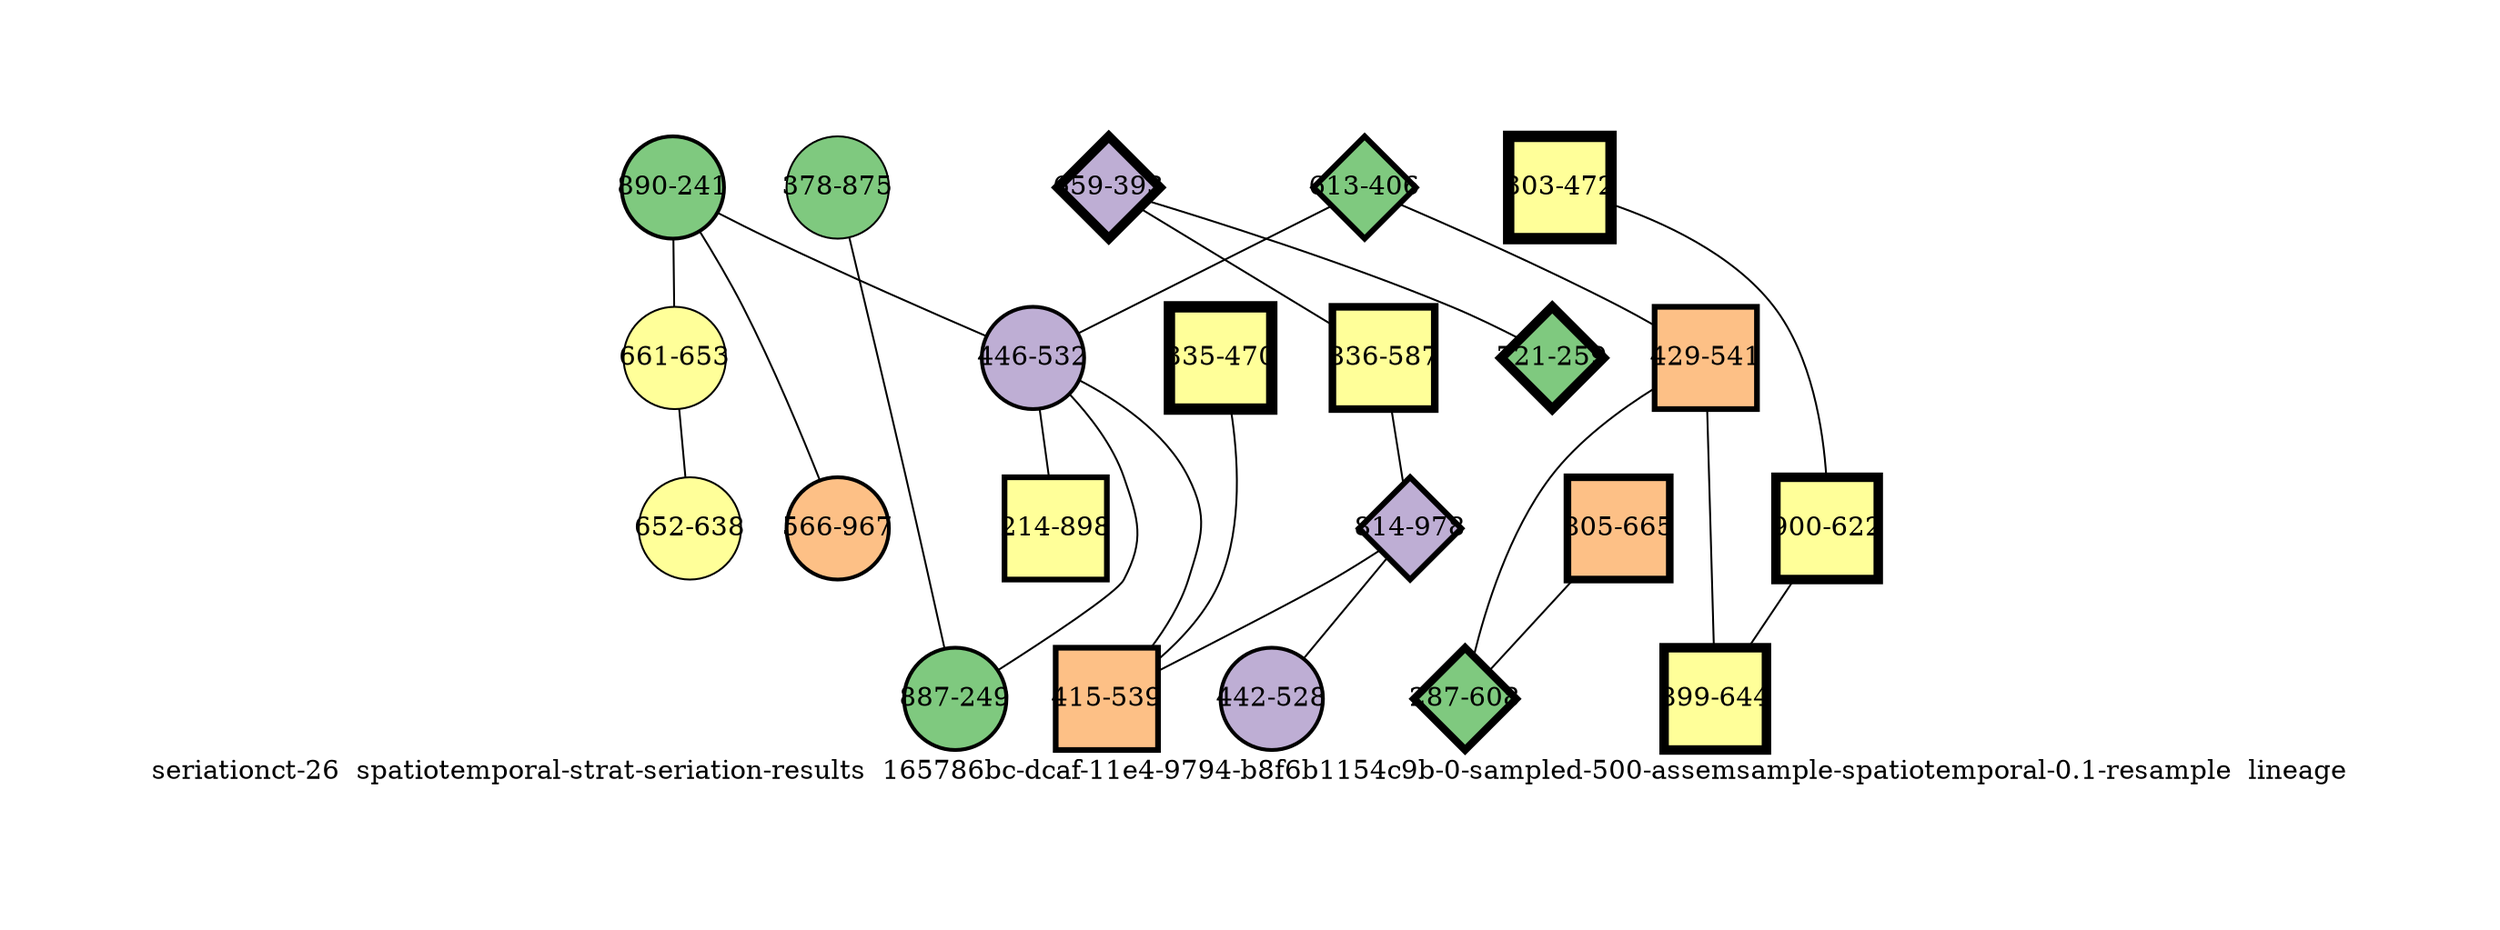 strict graph "seriationct-26  spatiotemporal-strat-seriation-results  165786bc-dcaf-11e4-9794-b8f6b1154c9b-0-sampled-500-assemsample-spatiotemporal-0.1-resample  lineage" {
labelloc=b;
ratio=auto;
pad="1.0";
label="seriationct-26  spatiotemporal-strat-seriation-results  165786bc-dcaf-11e4-9794-b8f6b1154c9b-0-sampled-500-assemsample-spatiotemporal-0.1-resample  lineage";
node [width="0.75", style=filled, fixedsize=true, height="0.75", shape=circle, label=""];
0 [xCoordinate="241.0", appears_in_slice=2, yCoordinate="890.0", colorscheme=accent6, lineage_id=0, short_label="890-241", label="890-241", shape=circle, cluster_id=0, fillcolor=1, size="500.0", id=0, penwidth="2.0"];
1 [xCoordinate="470.0", appears_in_slice=6, yCoordinate="335.0", colorscheme=accent6, lineage_id=1, short_label="335-470", label="335-470", shape=square, cluster_id=3, fillcolor=4, size="500.0", id=2, penwidth="6.0"];
2 [xCoordinate="653.0", appears_in_slice=1, yCoordinate="661.0", colorscheme=accent6, lineage_id=0, short_label="661-653", label="661-653", shape=circle, cluster_id=3, fillcolor=4, size="500.0", id=8, penwidth="1.0"];
3 [xCoordinate="406.0", appears_in_slice=3, yCoordinate="613.0", colorscheme=accent6, lineage_id=2, short_label="613-406", label="613-406", shape=diamond, cluster_id=0, fillcolor=1, size="500.0", id=3, penwidth="3.0"];
4 [xCoordinate="532.0", appears_in_slice=2, yCoordinate="446.0", colorscheme=accent6, lineage_id=0, short_label="446-532", label="446-532", shape=circle, cluster_id=1, fillcolor=2, size="500.0", id=18, penwidth="2.0"];
5 [xCoordinate="875.0", appears_in_slice=1, yCoordinate="378.0", colorscheme=accent6, lineage_id=0, short_label="378-875", label="378-875", shape=circle, cluster_id=0, fillcolor=1, size="500.0", id=5, penwidth="1.0"];
6 [xCoordinate="898.0", appears_in_slice=3, yCoordinate="214.0", colorscheme=accent6, lineage_id=1, short_label="214-898", label="214-898", shape=square, cluster_id=3, fillcolor=4, size="500.0", id=6, penwidth="3.0"];
7 [xCoordinate="638.0", appears_in_slice=1, yCoordinate="652.0", colorscheme=accent6, lineage_id=0, short_label="652-638", label="652-638", shape=circle, cluster_id=3, fillcolor=4, size="500.0", id=7, penwidth="1.0"];
8 [xCoordinate="541.0", appears_in_slice=3, yCoordinate="429.0", colorscheme=accent6, lineage_id=1, short_label="429-541", label="429-541", shape=square, cluster_id=2, fillcolor=3, size="500.0", id=16, penwidth="3.0"];
9 [xCoordinate="665.0", appears_in_slice=4, yCoordinate="805.0", colorscheme=accent6, lineage_id=1, short_label="805-665", label="805-665", shape=square, cluster_id=2, fillcolor=3, size="500.0", id=9, penwidth="4.0"];
10 [xCoordinate="393.0", appears_in_slice=5, yCoordinate="659.0", colorscheme=accent6, lineage_id=2, short_label="659-393", label="659-393", shape=diamond, cluster_id=1, fillcolor=2, size="500.0", id=10, penwidth="5.0"];
11 [xCoordinate="587.0", appears_in_slice=4, yCoordinate="836.0", colorscheme=accent6, lineage_id=1, short_label="836-587", label="836-587", shape=square, cluster_id=3, fillcolor=4, size="500.0", id=11, penwidth="4.0"];
12 [xCoordinate="249.0", appears_in_slice=2, yCoordinate="887.0", colorscheme=accent6, lineage_id=0, short_label="887-249", label="887-249", shape=circle, cluster_id=0, fillcolor=1, size="500.0", id=12, penwidth="2.0"];
13 [xCoordinate="967.0", appears_in_slice=2, yCoordinate="566.0", colorscheme=accent6, lineage_id=0, short_label="566-967", label="566-967", shape=circle, cluster_id=2, fillcolor=3, size="500.0", id=1, penwidth="2.0"];
14 [xCoordinate="472.0", appears_in_slice=6, yCoordinate="303.0", colorscheme=accent6, lineage_id=1, short_label="303-472", label="303-472", shape=square, cluster_id=3, fillcolor=4, size="500.0", id=14, penwidth="6.0"];
15 [xCoordinate="978.0", appears_in_slice=3, yCoordinate="814.0", colorscheme=accent6, lineage_id=2, short_label="814-978", label="814-978", shape=diamond, cluster_id=1, fillcolor=2, size="500.0", id=15, penwidth="3.0"];
16 [xCoordinate="608.0", appears_in_slice=4, yCoordinate="287.0", colorscheme=accent6, lineage_id=2, short_label="287-608", label="287-608", shape=diamond, cluster_id=0, fillcolor=1, size="500.0", id=13, penwidth="4.0"];
17 [xCoordinate="622.0", appears_in_slice=5, yCoordinate="900.0", colorscheme=accent6, lineage_id=1, short_label="900-622", label="900-622", shape=square, cluster_id=3, fillcolor=4, size="500.0", id=17, penwidth="5.0"];
18 [xCoordinate="259.0", appears_in_slice=5, yCoordinate="721.0", colorscheme=accent6, lineage_id=2, short_label="721-259", label="721-259", shape=diamond, cluster_id=0, fillcolor=1, size="500.0", id=4, penwidth="5.0"];
19 [xCoordinate="644.0", appears_in_slice=5, yCoordinate="899.0", colorscheme=accent6, lineage_id=1, short_label="899-644", label="899-644", shape=square, cluster_id=3, fillcolor=4, size="500.0", id=19, penwidth="5.0"];
20 [xCoordinate="528.0", appears_in_slice=2, yCoordinate="442.0", colorscheme=accent6, lineage_id=0, short_label="442-528", label="442-528", shape=circle, cluster_id=1, fillcolor=2, size="500.0", id=20, penwidth="2.0"];
21 [xCoordinate="539.0", appears_in_slice=3, yCoordinate="415.0", colorscheme=accent6, lineage_id=1, short_label="415-539", label="415-539", shape=square, cluster_id=2, fillcolor=3, size="500.0", id=21, penwidth="3.0"];
0 -- 2  [inverseweight="2.3801968828", weight="0.420133312176"];
0 -- 4  [inverseweight="3.32022586804", weight="0.301184328942"];
0 -- 13  [inverseweight="15.7173653365", weight="0.0636238948823"];
1 -- 21  [inverseweight="1.59392558431", weight="0.627381861389"];
2 -- 7  [inverseweight="16.7412382546", weight="0.0597327380923"];
3 -- 8  [inverseweight="1.55593455822", weight="0.642700552357"];
3 -- 4  [inverseweight="3.12646587452", weight="0.319849964827"];
4 -- 12  [inverseweight="4.94299007678", weight="0.202306697862"];
4 -- 21  [inverseweight="3.00735898907", weight="0.332517668703"];
4 -- 6  [inverseweight="1.46561409536", weight="0.682307848409"];
5 -- 12  [inverseweight="3.71278029765", weight="0.269339933913"];
8 -- 16  [inverseweight="2.69378409931", weight="0.371224999158"];
8 -- 19  [inverseweight="1.48346401414", weight="0.674097915736"];
9 -- 16  [inverseweight="15.5192713811", weight="0.0644360147743"];
10 -- 18  [inverseweight="30.5423610891", weight="0.0327414110875"];
10 -- 11  [inverseweight="5.80610845243", weight="0.172232401133"];
11 -- 15  [inverseweight="2.53771144775", weight="0.394055833607"];
14 -- 17  [inverseweight="3.22681393895", weight="0.309903210697"];
15 -- 20  [inverseweight="3.17295676604", weight="0.315163449657"];
15 -- 21  [inverseweight="25.2538136138", weight="0.0395979797464"];
17 -- 19  [inverseweight="25.7172249937", weight="0.0388844441904"];
}
